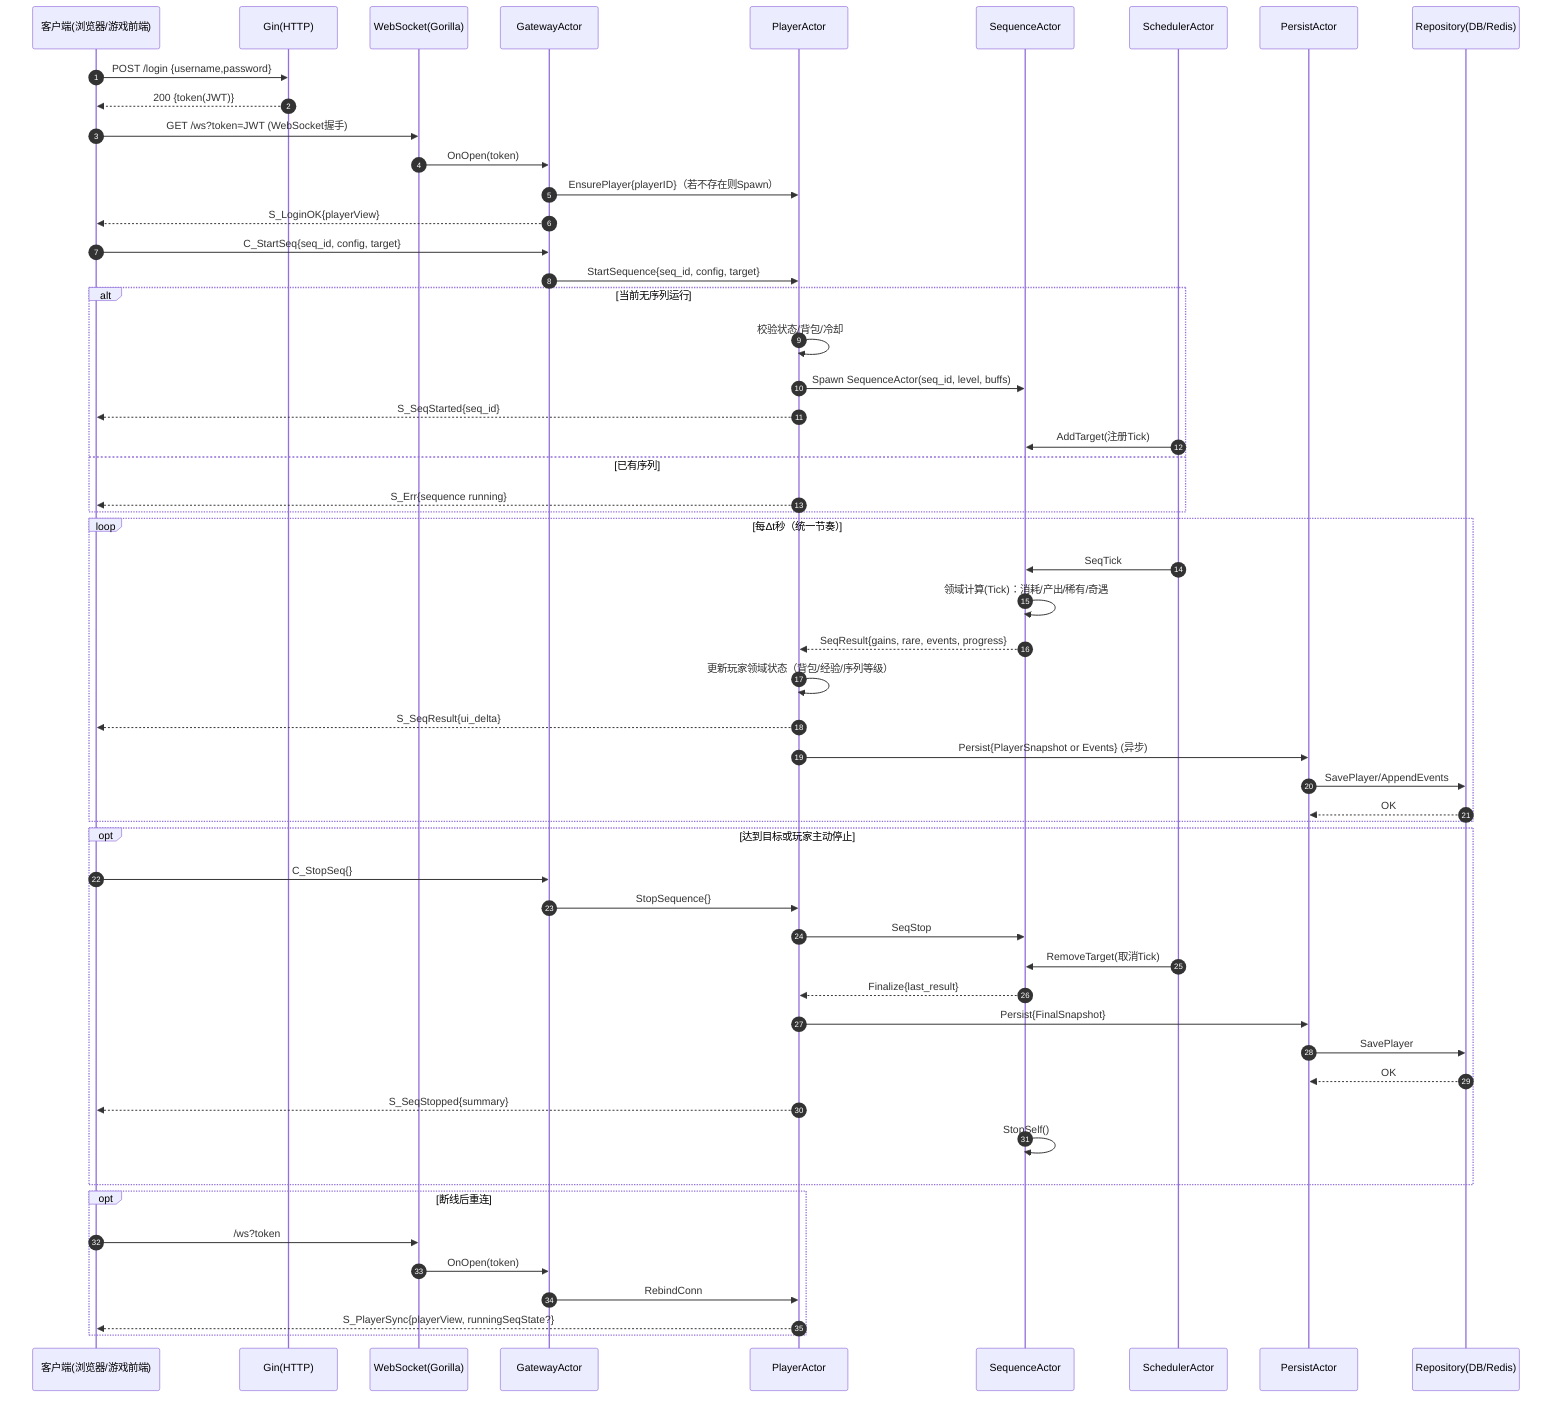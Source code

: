 sequenceDiagram
    autonumber
    participant Client as 客户端(浏览器/游戏前端)
    participant Gin as Gin(HTTP)
    participant WS as WebSocket(Gorilla)
    participant G as GatewayActor
    participant P as PlayerActor
    participant S as SequenceActor
    participant Sch as SchedulerActor
    participant D as PersistActor
    participant Repo as Repository(DB/Redis)

%% 登录阶段
    Client->>Gin: POST /login {username,password}
    Gin-->>Client: 200 {token(JWT)}

%% 建立WS并绑定玩家
    Client->>WS: GET /ws?token=JWT (WebSocket握手)
    WS->>G: OnOpen(token)
    G->>P: EnsurePlayer{playerID}（若不存在则Spawn）
    G-->>Client: S_LoginOK{playerView}

%% 启动序列
    Client->>G: C_StartSeq{seq_id, config, target}
    G->>P: StartSequence{seq_id, config, target}
    alt 当前无序列运行
        P->>P: 校验状态/背包/冷却
        P->>S: Spawn SequenceActor(seq_id, level, buffs)
        P-->>Client: S_SeqStarted{seq_id}
        Sch->>S: AddTarget(注册Tick)
    else 已有序列
        P-->>Client: S_Err{sequence running}
    end

%% Tick 结算循环（统一调度）
    loop 每Δt秒（统一节奏）
        Sch->>S: SeqTick
        S->>S: 领域计算(Tick)：消耗/产出/稀有/奇遇
        S-->>P: SeqResult{gains, rare, events, progress}
        P->>P: 更新玩家领域状态（背包/经验/序列等级）
        P-->>Client: S_SeqResult{ui_delta}
        P->>D: Persist{PlayerSnapshot or Events} (异步)
        D->>Repo: SavePlayer/AppendEvents
        Repo-->>D: OK
    end

%% 目标达成/手动停止
    opt 达到目标或玩家主动停止
        Client->>G: C_StopSeq{}
        G->>P: StopSequence{}
        P->>S: SeqStop
        Sch->>S: RemoveTarget(取消Tick)
        S-->>P: Finalize{last_result}
        P->>D: Persist{FinalSnapshot}
        D->>Repo: SavePlayer
        Repo-->>D: OK
        P-->>Client: S_SeqStopped{summary}
        S->>S: StopSelf()
    end

%% 断线重连（可选）
    opt 断线后重连
        Client->>WS: /ws?token
        WS->>G: OnOpen(token)
        G->>P: RebindConn
        P-->>Client: S_PlayerSync{playerView, runningSeqState?}
    end